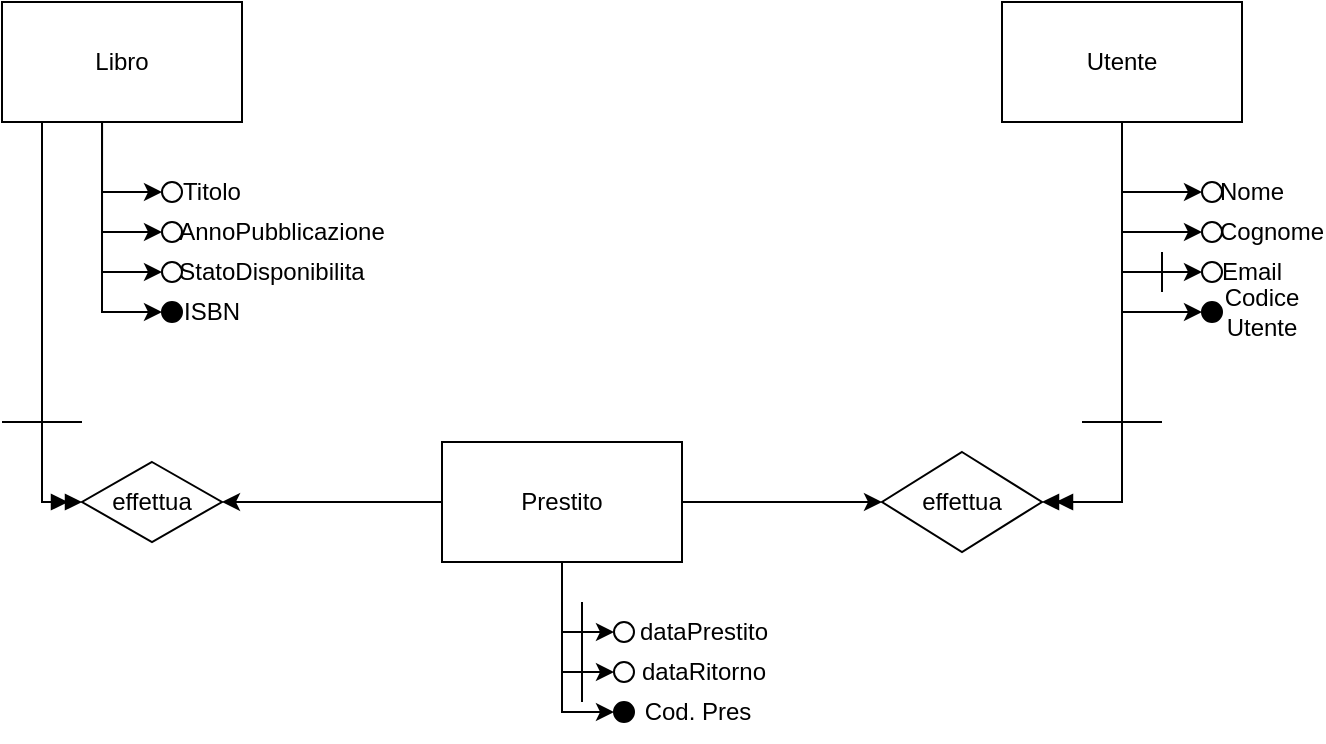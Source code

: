 <mxfile version="24.0.4" type="device">
  <diagram name="Pagina-1" id="HLmd3f18k7zINe_X61yD">
    <mxGraphModel dx="419" dy="253" grid="1" gridSize="10" guides="1" tooltips="1" connect="1" arrows="1" fold="1" page="1" pageScale="1" pageWidth="827" pageHeight="1169" math="0" shadow="0">
      <root>
        <mxCell id="0" />
        <mxCell id="1" parent="0" />
        <mxCell id="tPCRqCIw0vKtBCFjHwRm-11" style="edgeStyle=orthogonalEdgeStyle;rounded=0;orthogonalLoop=1;jettySize=auto;html=1;entryX=0;entryY=0.5;entryDx=0;entryDy=0;" parent="1" source="tPCRqCIw0vKtBCFjHwRm-1" target="tPCRqCIw0vKtBCFjHwRm-5" edge="1">
          <mxGeometry relative="1" as="geometry" />
        </mxCell>
        <mxCell id="tPCRqCIw0vKtBCFjHwRm-12" style="edgeStyle=orthogonalEdgeStyle;rounded=0;orthogonalLoop=1;jettySize=auto;html=1;entryX=0;entryY=0.5;entryDx=0;entryDy=0;" parent="1" source="tPCRqCIw0vKtBCFjHwRm-1" target="tPCRqCIw0vKtBCFjHwRm-7" edge="1">
          <mxGeometry relative="1" as="geometry" />
        </mxCell>
        <mxCell id="tPCRqCIw0vKtBCFjHwRm-13" style="edgeStyle=orthogonalEdgeStyle;rounded=0;orthogonalLoop=1;jettySize=auto;html=1;entryX=0;entryY=0.5;entryDx=0;entryDy=0;" parent="1" source="tPCRqCIw0vKtBCFjHwRm-1" target="tPCRqCIw0vKtBCFjHwRm-9" edge="1">
          <mxGeometry relative="1" as="geometry" />
        </mxCell>
        <mxCell id="tPCRqCIw0vKtBCFjHwRm-47" style="edgeStyle=orthogonalEdgeStyle;rounded=0;orthogonalLoop=1;jettySize=auto;html=1;entryX=1;entryY=0.5;entryDx=0;entryDy=0;endArrow=doubleBlock;endFill=1;" parent="1" source="tPCRqCIw0vKtBCFjHwRm-1" target="tPCRqCIw0vKtBCFjHwRm-45" edge="1">
          <mxGeometry relative="1" as="geometry" />
        </mxCell>
        <mxCell id="sJ6jyUjZdtRYL7ovLm-a-6" style="edgeStyle=orthogonalEdgeStyle;rounded=0;orthogonalLoop=1;jettySize=auto;html=1;entryX=0;entryY=0.5;entryDx=0;entryDy=0;" edge="1" parent="1" source="tPCRqCIw0vKtBCFjHwRm-1" target="sJ6jyUjZdtRYL7ovLm-a-4">
          <mxGeometry relative="1" as="geometry" />
        </mxCell>
        <mxCell id="tPCRqCIw0vKtBCFjHwRm-1" value="Utente" style="rounded=0;whiteSpace=wrap;html=1;" parent="1" vertex="1">
          <mxGeometry x="580" y="80" width="120" height="60" as="geometry" />
        </mxCell>
        <mxCell id="tPCRqCIw0vKtBCFjHwRm-30" style="edgeStyle=orthogonalEdgeStyle;rounded=0;orthogonalLoop=1;jettySize=auto;html=1;entryX=0;entryY=0.5;entryDx=0;entryDy=0;" parent="1" source="tPCRqCIw0vKtBCFjHwRm-2" target="tPCRqCIw0vKtBCFjHwRm-25" edge="1">
          <mxGeometry relative="1" as="geometry" />
        </mxCell>
        <mxCell id="tPCRqCIw0vKtBCFjHwRm-31" style="edgeStyle=orthogonalEdgeStyle;rounded=0;orthogonalLoop=1;jettySize=auto;html=1;entryX=0;entryY=0.5;entryDx=0;entryDy=0;" parent="1" source="tPCRqCIw0vKtBCFjHwRm-2" target="tPCRqCIw0vKtBCFjHwRm-27" edge="1">
          <mxGeometry relative="1" as="geometry" />
        </mxCell>
        <mxCell id="tPCRqCIw0vKtBCFjHwRm-42" style="edgeStyle=orthogonalEdgeStyle;rounded=0;orthogonalLoop=1;jettySize=auto;html=1;entryX=1;entryY=0.5;entryDx=0;entryDy=0;endArrow=classic;endFill=1;" parent="1" source="tPCRqCIw0vKtBCFjHwRm-2" target="tPCRqCIw0vKtBCFjHwRm-41" edge="1">
          <mxGeometry relative="1" as="geometry" />
        </mxCell>
        <mxCell id="tPCRqCIw0vKtBCFjHwRm-46" value="" style="edgeStyle=orthogonalEdgeStyle;rounded=0;orthogonalLoop=1;jettySize=auto;html=1;" parent="1" source="tPCRqCIw0vKtBCFjHwRm-2" target="tPCRqCIw0vKtBCFjHwRm-45" edge="1">
          <mxGeometry relative="1" as="geometry" />
        </mxCell>
        <mxCell id="sJ6jyUjZdtRYL7ovLm-a-16" style="edgeStyle=orthogonalEdgeStyle;rounded=0;orthogonalLoop=1;jettySize=auto;html=1;entryX=0;entryY=0.5;entryDx=0;entryDy=0;" edge="1" parent="1" source="tPCRqCIw0vKtBCFjHwRm-2" target="sJ6jyUjZdtRYL7ovLm-a-14">
          <mxGeometry relative="1" as="geometry" />
        </mxCell>
        <mxCell id="tPCRqCIw0vKtBCFjHwRm-2" value="Prestito" style="rounded=0;whiteSpace=wrap;html=1;" parent="1" vertex="1">
          <mxGeometry x="300" y="300" width="120" height="60" as="geometry" />
        </mxCell>
        <mxCell id="tPCRqCIw0vKtBCFjHwRm-20" style="edgeStyle=orthogonalEdgeStyle;rounded=0;orthogonalLoop=1;jettySize=auto;html=1;entryX=0;entryY=0.5;entryDx=0;entryDy=0;" parent="1" source="tPCRqCIw0vKtBCFjHwRm-3" target="tPCRqCIw0vKtBCFjHwRm-14" edge="1">
          <mxGeometry relative="1" as="geometry">
            <Array as="points">
              <mxPoint x="130" y="175" />
            </Array>
          </mxGeometry>
        </mxCell>
        <mxCell id="tPCRqCIw0vKtBCFjHwRm-21" style="edgeStyle=orthogonalEdgeStyle;rounded=0;orthogonalLoop=1;jettySize=auto;html=1;entryX=0;entryY=0.5;entryDx=0;entryDy=0;" parent="1" source="tPCRqCIw0vKtBCFjHwRm-3" target="tPCRqCIw0vKtBCFjHwRm-16" edge="1">
          <mxGeometry relative="1" as="geometry">
            <Array as="points">
              <mxPoint x="130" y="195" />
            </Array>
          </mxGeometry>
        </mxCell>
        <mxCell id="tPCRqCIw0vKtBCFjHwRm-22" style="edgeStyle=orthogonalEdgeStyle;rounded=0;orthogonalLoop=1;jettySize=auto;html=1;entryX=0;entryY=0.5;entryDx=0;entryDy=0;" parent="1" source="tPCRqCIw0vKtBCFjHwRm-3" target="tPCRqCIw0vKtBCFjHwRm-18" edge="1">
          <mxGeometry relative="1" as="geometry">
            <Array as="points">
              <mxPoint x="130" y="215" />
            </Array>
          </mxGeometry>
        </mxCell>
        <mxCell id="tPCRqCIw0vKtBCFjHwRm-40" style="edgeStyle=orthogonalEdgeStyle;rounded=0;orthogonalLoop=1;jettySize=auto;html=1;endArrow=doubleBlock;endFill=1;" parent="1" source="tPCRqCIw0vKtBCFjHwRm-3" target="tPCRqCIw0vKtBCFjHwRm-41" edge="1">
          <mxGeometry relative="1" as="geometry">
            <mxPoint x="100.0" y="310" as="targetPoint" />
            <Array as="points">
              <mxPoint x="100" y="190" />
              <mxPoint x="100" y="190" />
            </Array>
          </mxGeometry>
        </mxCell>
        <mxCell id="sJ6jyUjZdtRYL7ovLm-a-13" style="edgeStyle=orthogonalEdgeStyle;rounded=0;orthogonalLoop=1;jettySize=auto;html=1;entryX=0;entryY=0.5;entryDx=0;entryDy=0;exitX=0.417;exitY=1;exitDx=0;exitDy=0;exitPerimeter=0;" edge="1" parent="1" source="tPCRqCIw0vKtBCFjHwRm-3" target="sJ6jyUjZdtRYL7ovLm-a-11">
          <mxGeometry relative="1" as="geometry" />
        </mxCell>
        <mxCell id="tPCRqCIw0vKtBCFjHwRm-3" value="Libro" style="rounded=0;whiteSpace=wrap;html=1;" parent="1" vertex="1">
          <mxGeometry x="80" y="80" width="120" height="60" as="geometry" />
        </mxCell>
        <mxCell id="tPCRqCIw0vKtBCFjHwRm-5" value="" style="ellipse;whiteSpace=wrap;html=1;aspect=fixed;" parent="1" vertex="1">
          <mxGeometry x="680" y="170" width="10" height="10" as="geometry" />
        </mxCell>
        <mxCell id="tPCRqCIw0vKtBCFjHwRm-6" value="Nome" style="text;html=1;align=center;verticalAlign=middle;whiteSpace=wrap;rounded=0;" parent="1" vertex="1">
          <mxGeometry x="690" y="160" width="30" height="30" as="geometry" />
        </mxCell>
        <mxCell id="tPCRqCIw0vKtBCFjHwRm-7" value="" style="ellipse;whiteSpace=wrap;html=1;aspect=fixed;" parent="1" vertex="1">
          <mxGeometry x="680" y="190" width="10" height="10" as="geometry" />
        </mxCell>
        <mxCell id="tPCRqCIw0vKtBCFjHwRm-8" value="Cognome" style="text;html=1;align=center;verticalAlign=middle;whiteSpace=wrap;rounded=0;" parent="1" vertex="1">
          <mxGeometry x="690" y="180" width="50" height="30" as="geometry" />
        </mxCell>
        <mxCell id="tPCRqCIw0vKtBCFjHwRm-9" value="" style="ellipse;whiteSpace=wrap;html=1;aspect=fixed;" parent="1" vertex="1">
          <mxGeometry x="680" y="210" width="10" height="10" as="geometry" />
        </mxCell>
        <mxCell id="tPCRqCIw0vKtBCFjHwRm-10" value="Email" style="text;html=1;align=center;verticalAlign=middle;whiteSpace=wrap;rounded=0;" parent="1" vertex="1">
          <mxGeometry x="690" y="200" width="30" height="30" as="geometry" />
        </mxCell>
        <mxCell id="tPCRqCIw0vKtBCFjHwRm-14" value="" style="ellipse;whiteSpace=wrap;html=1;aspect=fixed;" parent="1" vertex="1">
          <mxGeometry x="160" y="170" width="10" height="10" as="geometry" />
        </mxCell>
        <mxCell id="tPCRqCIw0vKtBCFjHwRm-15" value="Titolo" style="text;html=1;align=center;verticalAlign=middle;whiteSpace=wrap;rounded=0;" parent="1" vertex="1">
          <mxGeometry x="170" y="160" width="30" height="30" as="geometry" />
        </mxCell>
        <mxCell id="tPCRqCIw0vKtBCFjHwRm-16" value="" style="ellipse;whiteSpace=wrap;html=1;aspect=fixed;" parent="1" vertex="1">
          <mxGeometry x="160" y="190" width="10" height="10" as="geometry" />
        </mxCell>
        <mxCell id="tPCRqCIw0vKtBCFjHwRm-17" value="AnnoPubblicazione" style="text;html=1;align=center;verticalAlign=middle;whiteSpace=wrap;rounded=0;" parent="1" vertex="1">
          <mxGeometry x="170" y="180" width="100" height="30" as="geometry" />
        </mxCell>
        <mxCell id="tPCRqCIw0vKtBCFjHwRm-18" value="" style="ellipse;whiteSpace=wrap;html=1;aspect=fixed;" parent="1" vertex="1">
          <mxGeometry x="160" y="210" width="10" height="10" as="geometry" />
        </mxCell>
        <mxCell id="tPCRqCIw0vKtBCFjHwRm-19" value="StatoDisponibilita" style="text;html=1;align=center;verticalAlign=middle;whiteSpace=wrap;rounded=0;" parent="1" vertex="1">
          <mxGeometry x="170" y="200" width="90" height="30" as="geometry" />
        </mxCell>
        <mxCell id="tPCRqCIw0vKtBCFjHwRm-25" value="" style="ellipse;whiteSpace=wrap;html=1;aspect=fixed;" parent="1" vertex="1">
          <mxGeometry x="386" y="390" width="10" height="10" as="geometry" />
        </mxCell>
        <mxCell id="tPCRqCIw0vKtBCFjHwRm-26" value="dataPrestito" style="text;html=1;align=center;verticalAlign=middle;whiteSpace=wrap;rounded=0;" parent="1" vertex="1">
          <mxGeometry x="396" y="380" width="70" height="30" as="geometry" />
        </mxCell>
        <mxCell id="tPCRqCIw0vKtBCFjHwRm-27" value="" style="ellipse;whiteSpace=wrap;html=1;aspect=fixed;" parent="1" vertex="1">
          <mxGeometry x="386" y="410" width="10" height="10" as="geometry" />
        </mxCell>
        <mxCell id="tPCRqCIw0vKtBCFjHwRm-28" value="dataRitorno" style="text;html=1;align=center;verticalAlign=middle;whiteSpace=wrap;rounded=0;" parent="1" vertex="1">
          <mxGeometry x="396" y="400" width="70" height="30" as="geometry" />
        </mxCell>
        <mxCell id="tPCRqCIw0vKtBCFjHwRm-33" value="" style="endArrow=none;html=1;rounded=0;" parent="1" edge="1">
          <mxGeometry width="50" height="50" relative="1" as="geometry">
            <mxPoint x="370" y="430" as="sourcePoint" />
            <mxPoint x="370" y="380" as="targetPoint" />
          </mxGeometry>
        </mxCell>
        <mxCell id="tPCRqCIw0vKtBCFjHwRm-41" value="effettua" style="rhombus;whiteSpace=wrap;html=1;" parent="1" vertex="1">
          <mxGeometry x="120" y="310" width="70" height="40" as="geometry" />
        </mxCell>
        <mxCell id="tPCRqCIw0vKtBCFjHwRm-44" value="" style="endArrow=none;html=1;rounded=0;" parent="1" edge="1">
          <mxGeometry width="50" height="50" relative="1" as="geometry">
            <mxPoint x="120" y="290" as="sourcePoint" />
            <mxPoint x="80" y="290" as="targetPoint" />
          </mxGeometry>
        </mxCell>
        <mxCell id="tPCRqCIw0vKtBCFjHwRm-45" value="effettua" style="rhombus;whiteSpace=wrap;html=1;rounded=0;" parent="1" vertex="1">
          <mxGeometry x="520" y="305" width="80" height="50" as="geometry" />
        </mxCell>
        <mxCell id="tPCRqCIw0vKtBCFjHwRm-49" value="" style="endArrow=none;html=1;rounded=0;" parent="1" edge="1">
          <mxGeometry width="50" height="50" relative="1" as="geometry">
            <mxPoint x="660" y="290" as="sourcePoint" />
            <mxPoint x="620" y="290" as="targetPoint" />
          </mxGeometry>
        </mxCell>
        <mxCell id="sJ6jyUjZdtRYL7ovLm-a-1" value="" style="endArrow=none;html=1;rounded=0;" edge="1" parent="1">
          <mxGeometry width="50" height="50" relative="1" as="geometry">
            <mxPoint x="660" y="225" as="sourcePoint" />
            <mxPoint x="660" y="205" as="targetPoint" />
          </mxGeometry>
        </mxCell>
        <mxCell id="sJ6jyUjZdtRYL7ovLm-a-4" value="" style="ellipse;whiteSpace=wrap;html=1;aspect=fixed;fillColor=#000000;" vertex="1" parent="1">
          <mxGeometry x="680" y="230" width="10" height="10" as="geometry" />
        </mxCell>
        <mxCell id="sJ6jyUjZdtRYL7ovLm-a-5" value="Codice Utente" style="text;html=1;align=center;verticalAlign=middle;whiteSpace=wrap;rounded=0;" vertex="1" parent="1">
          <mxGeometry x="690" y="220" width="40" height="30" as="geometry" />
        </mxCell>
        <mxCell id="sJ6jyUjZdtRYL7ovLm-a-11" value="" style="ellipse;whiteSpace=wrap;html=1;aspect=fixed;fillColor=#000000;" vertex="1" parent="1">
          <mxGeometry x="160" y="230" width="10" height="10" as="geometry" />
        </mxCell>
        <mxCell id="sJ6jyUjZdtRYL7ovLm-a-12" value="ISBN" style="text;html=1;align=center;verticalAlign=middle;whiteSpace=wrap;rounded=0;" vertex="1" parent="1">
          <mxGeometry x="170" y="220" width="30" height="30" as="geometry" />
        </mxCell>
        <mxCell id="sJ6jyUjZdtRYL7ovLm-a-14" value="" style="ellipse;whiteSpace=wrap;html=1;aspect=fixed;fillColor=#000000;" vertex="1" parent="1">
          <mxGeometry x="386" y="430" width="10" height="10" as="geometry" />
        </mxCell>
        <mxCell id="sJ6jyUjZdtRYL7ovLm-a-15" value="Cod. Pres" style="text;html=1;align=center;verticalAlign=middle;whiteSpace=wrap;rounded=0;" vertex="1" parent="1">
          <mxGeometry x="396" y="420" width="64" height="30" as="geometry" />
        </mxCell>
      </root>
    </mxGraphModel>
  </diagram>
</mxfile>
